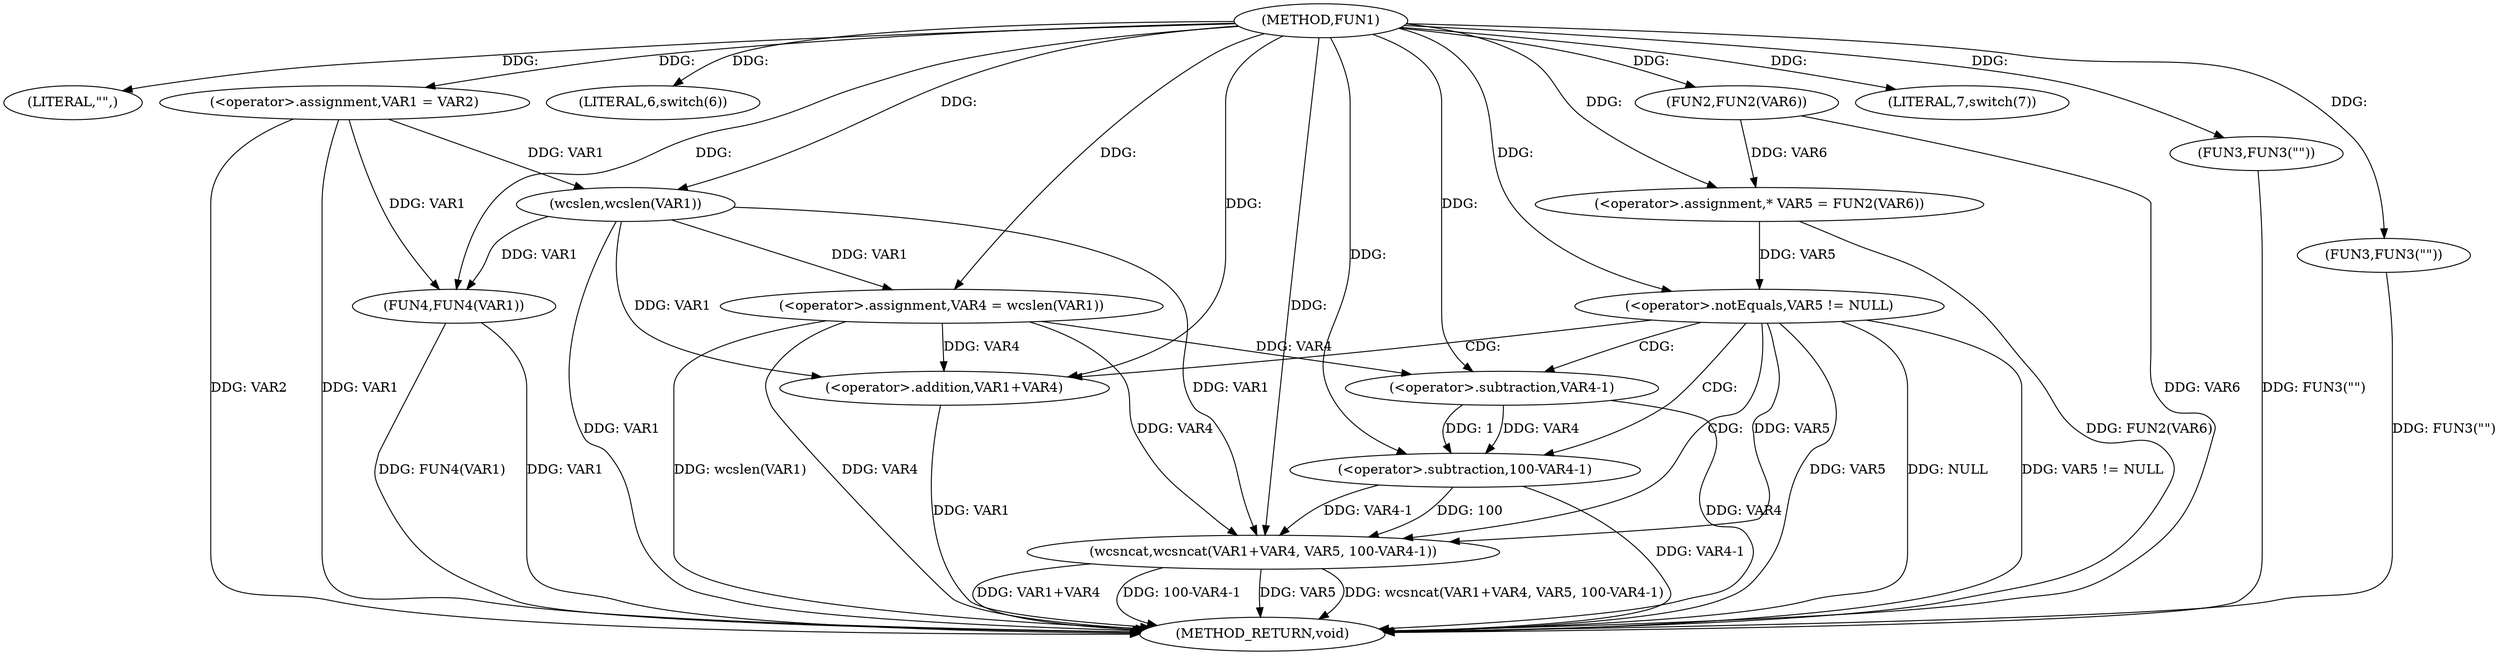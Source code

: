 digraph FUN1 {  
"1000100" [label = "(METHOD,FUN1)" ]
"1000153" [label = "(METHOD_RETURN,void)" ]
"1000103" [label = "(LITERAL,\"\",)" ]
"1000104" [label = "(<operator>.assignment,VAR1 = VAR2)" ]
"1000108" [label = "(LITERAL,6,switch(6))" ]
"1000113" [label = "(<operator>.assignment,VAR4 = wcslen(VAR1))" ]
"1000115" [label = "(wcslen,wcslen(VAR1))" ]
"1000118" [label = "(<operator>.assignment,* VAR5 = FUN2(VAR6))" ]
"1000120" [label = "(FUN2,FUN2(VAR6))" ]
"1000123" [label = "(<operator>.notEquals,VAR5 != NULL)" ]
"1000127" [label = "(wcsncat,wcsncat(VAR1+VAR4, VAR5, 100-VAR4-1))" ]
"1000128" [label = "(<operator>.addition,VAR1+VAR4)" ]
"1000132" [label = "(<operator>.subtraction,100-VAR4-1)" ]
"1000134" [label = "(<operator>.subtraction,VAR4-1)" ]
"1000139" [label = "(FUN3,FUN3(\"\"))" ]
"1000143" [label = "(LITERAL,7,switch(7))" ]
"1000146" [label = "(FUN4,FUN4(VAR1))" ]
"1000150" [label = "(FUN3,FUN3(\"\"))" ]
  "1000123" -> "1000153"  [ label = "DDG: NULL"] 
  "1000104" -> "1000153"  [ label = "DDG: VAR1"] 
  "1000113" -> "1000153"  [ label = "DDG: VAR4"] 
  "1000127" -> "1000153"  [ label = "DDG: wcsncat(VAR1+VAR4, VAR5, 100-VAR4-1)"] 
  "1000150" -> "1000153"  [ label = "DDG: FUN3(\"\")"] 
  "1000127" -> "1000153"  [ label = "DDG: VAR1+VAR4"] 
  "1000146" -> "1000153"  [ label = "DDG: FUN4(VAR1)"] 
  "1000104" -> "1000153"  [ label = "DDG: VAR2"] 
  "1000123" -> "1000153"  [ label = "DDG: VAR5 != NULL"] 
  "1000127" -> "1000153"  [ label = "DDG: 100-VAR4-1"] 
  "1000139" -> "1000153"  [ label = "DDG: FUN3(\"\")"] 
  "1000128" -> "1000153"  [ label = "DDG: VAR1"] 
  "1000132" -> "1000153"  [ label = "DDG: VAR4-1"] 
  "1000113" -> "1000153"  [ label = "DDG: wcslen(VAR1)"] 
  "1000120" -> "1000153"  [ label = "DDG: VAR6"] 
  "1000134" -> "1000153"  [ label = "DDG: VAR4"] 
  "1000118" -> "1000153"  [ label = "DDG: FUN2(VAR6)"] 
  "1000146" -> "1000153"  [ label = "DDG: VAR1"] 
  "1000115" -> "1000153"  [ label = "DDG: VAR1"] 
  "1000127" -> "1000153"  [ label = "DDG: VAR5"] 
  "1000123" -> "1000153"  [ label = "DDG: VAR5"] 
  "1000100" -> "1000103"  [ label = "DDG: "] 
  "1000100" -> "1000104"  [ label = "DDG: "] 
  "1000100" -> "1000108"  [ label = "DDG: "] 
  "1000115" -> "1000113"  [ label = "DDG: VAR1"] 
  "1000100" -> "1000113"  [ label = "DDG: "] 
  "1000104" -> "1000115"  [ label = "DDG: VAR1"] 
  "1000100" -> "1000115"  [ label = "DDG: "] 
  "1000120" -> "1000118"  [ label = "DDG: VAR6"] 
  "1000100" -> "1000118"  [ label = "DDG: "] 
  "1000100" -> "1000120"  [ label = "DDG: "] 
  "1000118" -> "1000123"  [ label = "DDG: VAR5"] 
  "1000100" -> "1000123"  [ label = "DDG: "] 
  "1000115" -> "1000127"  [ label = "DDG: VAR1"] 
  "1000100" -> "1000127"  [ label = "DDG: "] 
  "1000113" -> "1000127"  [ label = "DDG: VAR4"] 
  "1000115" -> "1000128"  [ label = "DDG: VAR1"] 
  "1000100" -> "1000128"  [ label = "DDG: "] 
  "1000113" -> "1000128"  [ label = "DDG: VAR4"] 
  "1000123" -> "1000127"  [ label = "DDG: VAR5"] 
  "1000132" -> "1000127"  [ label = "DDG: 100"] 
  "1000132" -> "1000127"  [ label = "DDG: VAR4-1"] 
  "1000100" -> "1000132"  [ label = "DDG: "] 
  "1000134" -> "1000132"  [ label = "DDG: VAR4"] 
  "1000134" -> "1000132"  [ label = "DDG: 1"] 
  "1000100" -> "1000134"  [ label = "DDG: "] 
  "1000113" -> "1000134"  [ label = "DDG: VAR4"] 
  "1000100" -> "1000139"  [ label = "DDG: "] 
  "1000100" -> "1000143"  [ label = "DDG: "] 
  "1000104" -> "1000146"  [ label = "DDG: VAR1"] 
  "1000115" -> "1000146"  [ label = "DDG: VAR1"] 
  "1000100" -> "1000146"  [ label = "DDG: "] 
  "1000100" -> "1000150"  [ label = "DDG: "] 
  "1000123" -> "1000127"  [ label = "CDG: "] 
  "1000123" -> "1000132"  [ label = "CDG: "] 
  "1000123" -> "1000128"  [ label = "CDG: "] 
  "1000123" -> "1000134"  [ label = "CDG: "] 
}
